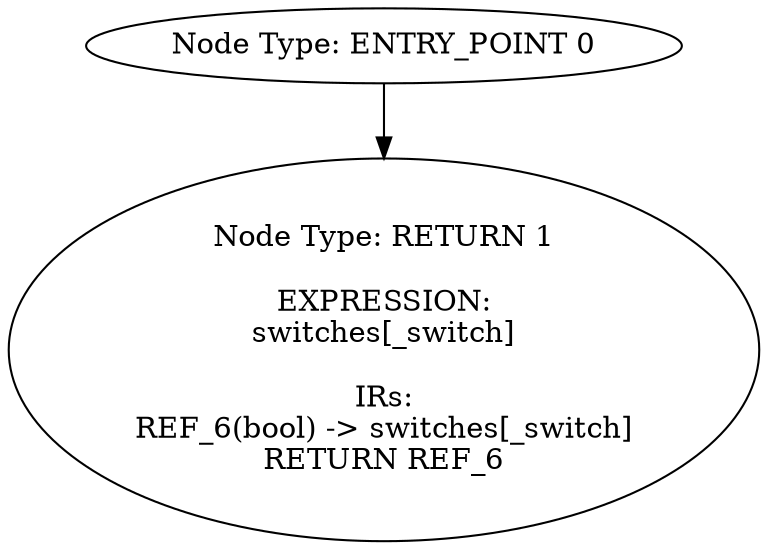digraph{
0[label="Node Type: ENTRY_POINT 0
"];
0->1;
1[label="Node Type: RETURN 1

EXPRESSION:
switches[_switch]

IRs:
REF_6(bool) -> switches[_switch]
RETURN REF_6"];
}

